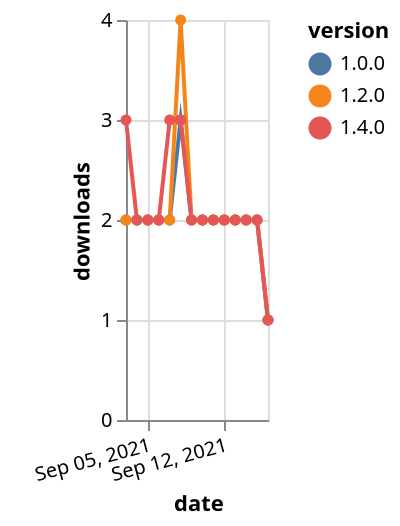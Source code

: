 {"$schema": "https://vega.github.io/schema/vega-lite/v5.json", "description": "A simple bar chart with embedded data.", "data": {"values": [{"date": "2021-09-03", "total": 987, "delta": 2, "version": "1.0.0"}, {"date": "2021-09-04", "total": 989, "delta": 2, "version": "1.0.0"}, {"date": "2021-09-05", "total": 991, "delta": 2, "version": "1.0.0"}, {"date": "2021-09-06", "total": 993, "delta": 2, "version": "1.0.0"}, {"date": "2021-09-07", "total": 995, "delta": 2, "version": "1.0.0"}, {"date": "2021-09-08", "total": 998, "delta": 3, "version": "1.0.0"}, {"date": "2021-09-09", "total": 1000, "delta": 2, "version": "1.0.0"}, {"date": "2021-09-10", "total": 1002, "delta": 2, "version": "1.0.0"}, {"date": "2021-09-11", "total": 1004, "delta": 2, "version": "1.0.0"}, {"date": "2021-09-12", "total": 1006, "delta": 2, "version": "1.0.0"}, {"date": "2021-09-13", "total": 1008, "delta": 2, "version": "1.0.0"}, {"date": "2021-09-14", "total": 1010, "delta": 2, "version": "1.0.0"}, {"date": "2021-09-15", "total": 1012, "delta": 2, "version": "1.0.0"}, {"date": "2021-09-16", "total": 1013, "delta": 1, "version": "1.0.0"}, {"date": "2021-09-03", "total": 672, "delta": 2, "version": "1.2.0"}, {"date": "2021-09-04", "total": 674, "delta": 2, "version": "1.2.0"}, {"date": "2021-09-05", "total": 676, "delta": 2, "version": "1.2.0"}, {"date": "2021-09-06", "total": 678, "delta": 2, "version": "1.2.0"}, {"date": "2021-09-07", "total": 680, "delta": 2, "version": "1.2.0"}, {"date": "2021-09-08", "total": 684, "delta": 4, "version": "1.2.0"}, {"date": "2021-09-09", "total": 686, "delta": 2, "version": "1.2.0"}, {"date": "2021-09-10", "total": 688, "delta": 2, "version": "1.2.0"}, {"date": "2021-09-11", "total": 690, "delta": 2, "version": "1.2.0"}, {"date": "2021-09-12", "total": 692, "delta": 2, "version": "1.2.0"}, {"date": "2021-09-13", "total": 694, "delta": 2, "version": "1.2.0"}, {"date": "2021-09-14", "total": 696, "delta": 2, "version": "1.2.0"}, {"date": "2021-09-15", "total": 698, "delta": 2, "version": "1.2.0"}, {"date": "2021-09-16", "total": 699, "delta": 1, "version": "1.2.0"}, {"date": "2021-09-03", "total": 215, "delta": 3, "version": "1.4.0"}, {"date": "2021-09-04", "total": 217, "delta": 2, "version": "1.4.0"}, {"date": "2021-09-05", "total": 219, "delta": 2, "version": "1.4.0"}, {"date": "2021-09-06", "total": 221, "delta": 2, "version": "1.4.0"}, {"date": "2021-09-07", "total": 224, "delta": 3, "version": "1.4.0"}, {"date": "2021-09-08", "total": 227, "delta": 3, "version": "1.4.0"}, {"date": "2021-09-09", "total": 229, "delta": 2, "version": "1.4.0"}, {"date": "2021-09-10", "total": 231, "delta": 2, "version": "1.4.0"}, {"date": "2021-09-11", "total": 233, "delta": 2, "version": "1.4.0"}, {"date": "2021-09-12", "total": 235, "delta": 2, "version": "1.4.0"}, {"date": "2021-09-13", "total": 237, "delta": 2, "version": "1.4.0"}, {"date": "2021-09-14", "total": 239, "delta": 2, "version": "1.4.0"}, {"date": "2021-09-15", "total": 241, "delta": 2, "version": "1.4.0"}, {"date": "2021-09-16", "total": 242, "delta": 1, "version": "1.4.0"}]}, "width": "container", "mark": {"type": "line", "point": {"filled": true}}, "encoding": {"x": {"field": "date", "type": "temporal", "timeUnit": "yearmonthdate", "title": "date", "axis": {"labelAngle": -15}}, "y": {"field": "delta", "type": "quantitative", "title": "downloads"}, "color": {"field": "version", "type": "nominal"}, "tooltip": {"field": "delta"}}}